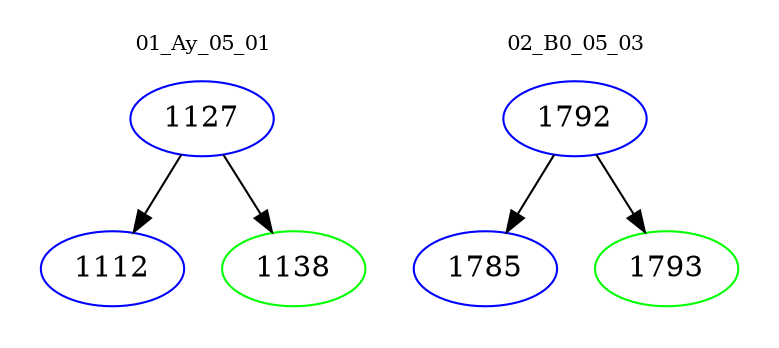 digraph{
subgraph cluster_0 {
color = white
label = "01_Ay_05_01";
fontsize=10;
T0_1127 [label="1127", color="blue"]
T0_1127 -> T0_1112 [color="black"]
T0_1112 [label="1112", color="blue"]
T0_1127 -> T0_1138 [color="black"]
T0_1138 [label="1138", color="green"]
}
subgraph cluster_1 {
color = white
label = "02_B0_05_03";
fontsize=10;
T1_1792 [label="1792", color="blue"]
T1_1792 -> T1_1785 [color="black"]
T1_1785 [label="1785", color="blue"]
T1_1792 -> T1_1793 [color="black"]
T1_1793 [label="1793", color="green"]
}
}
